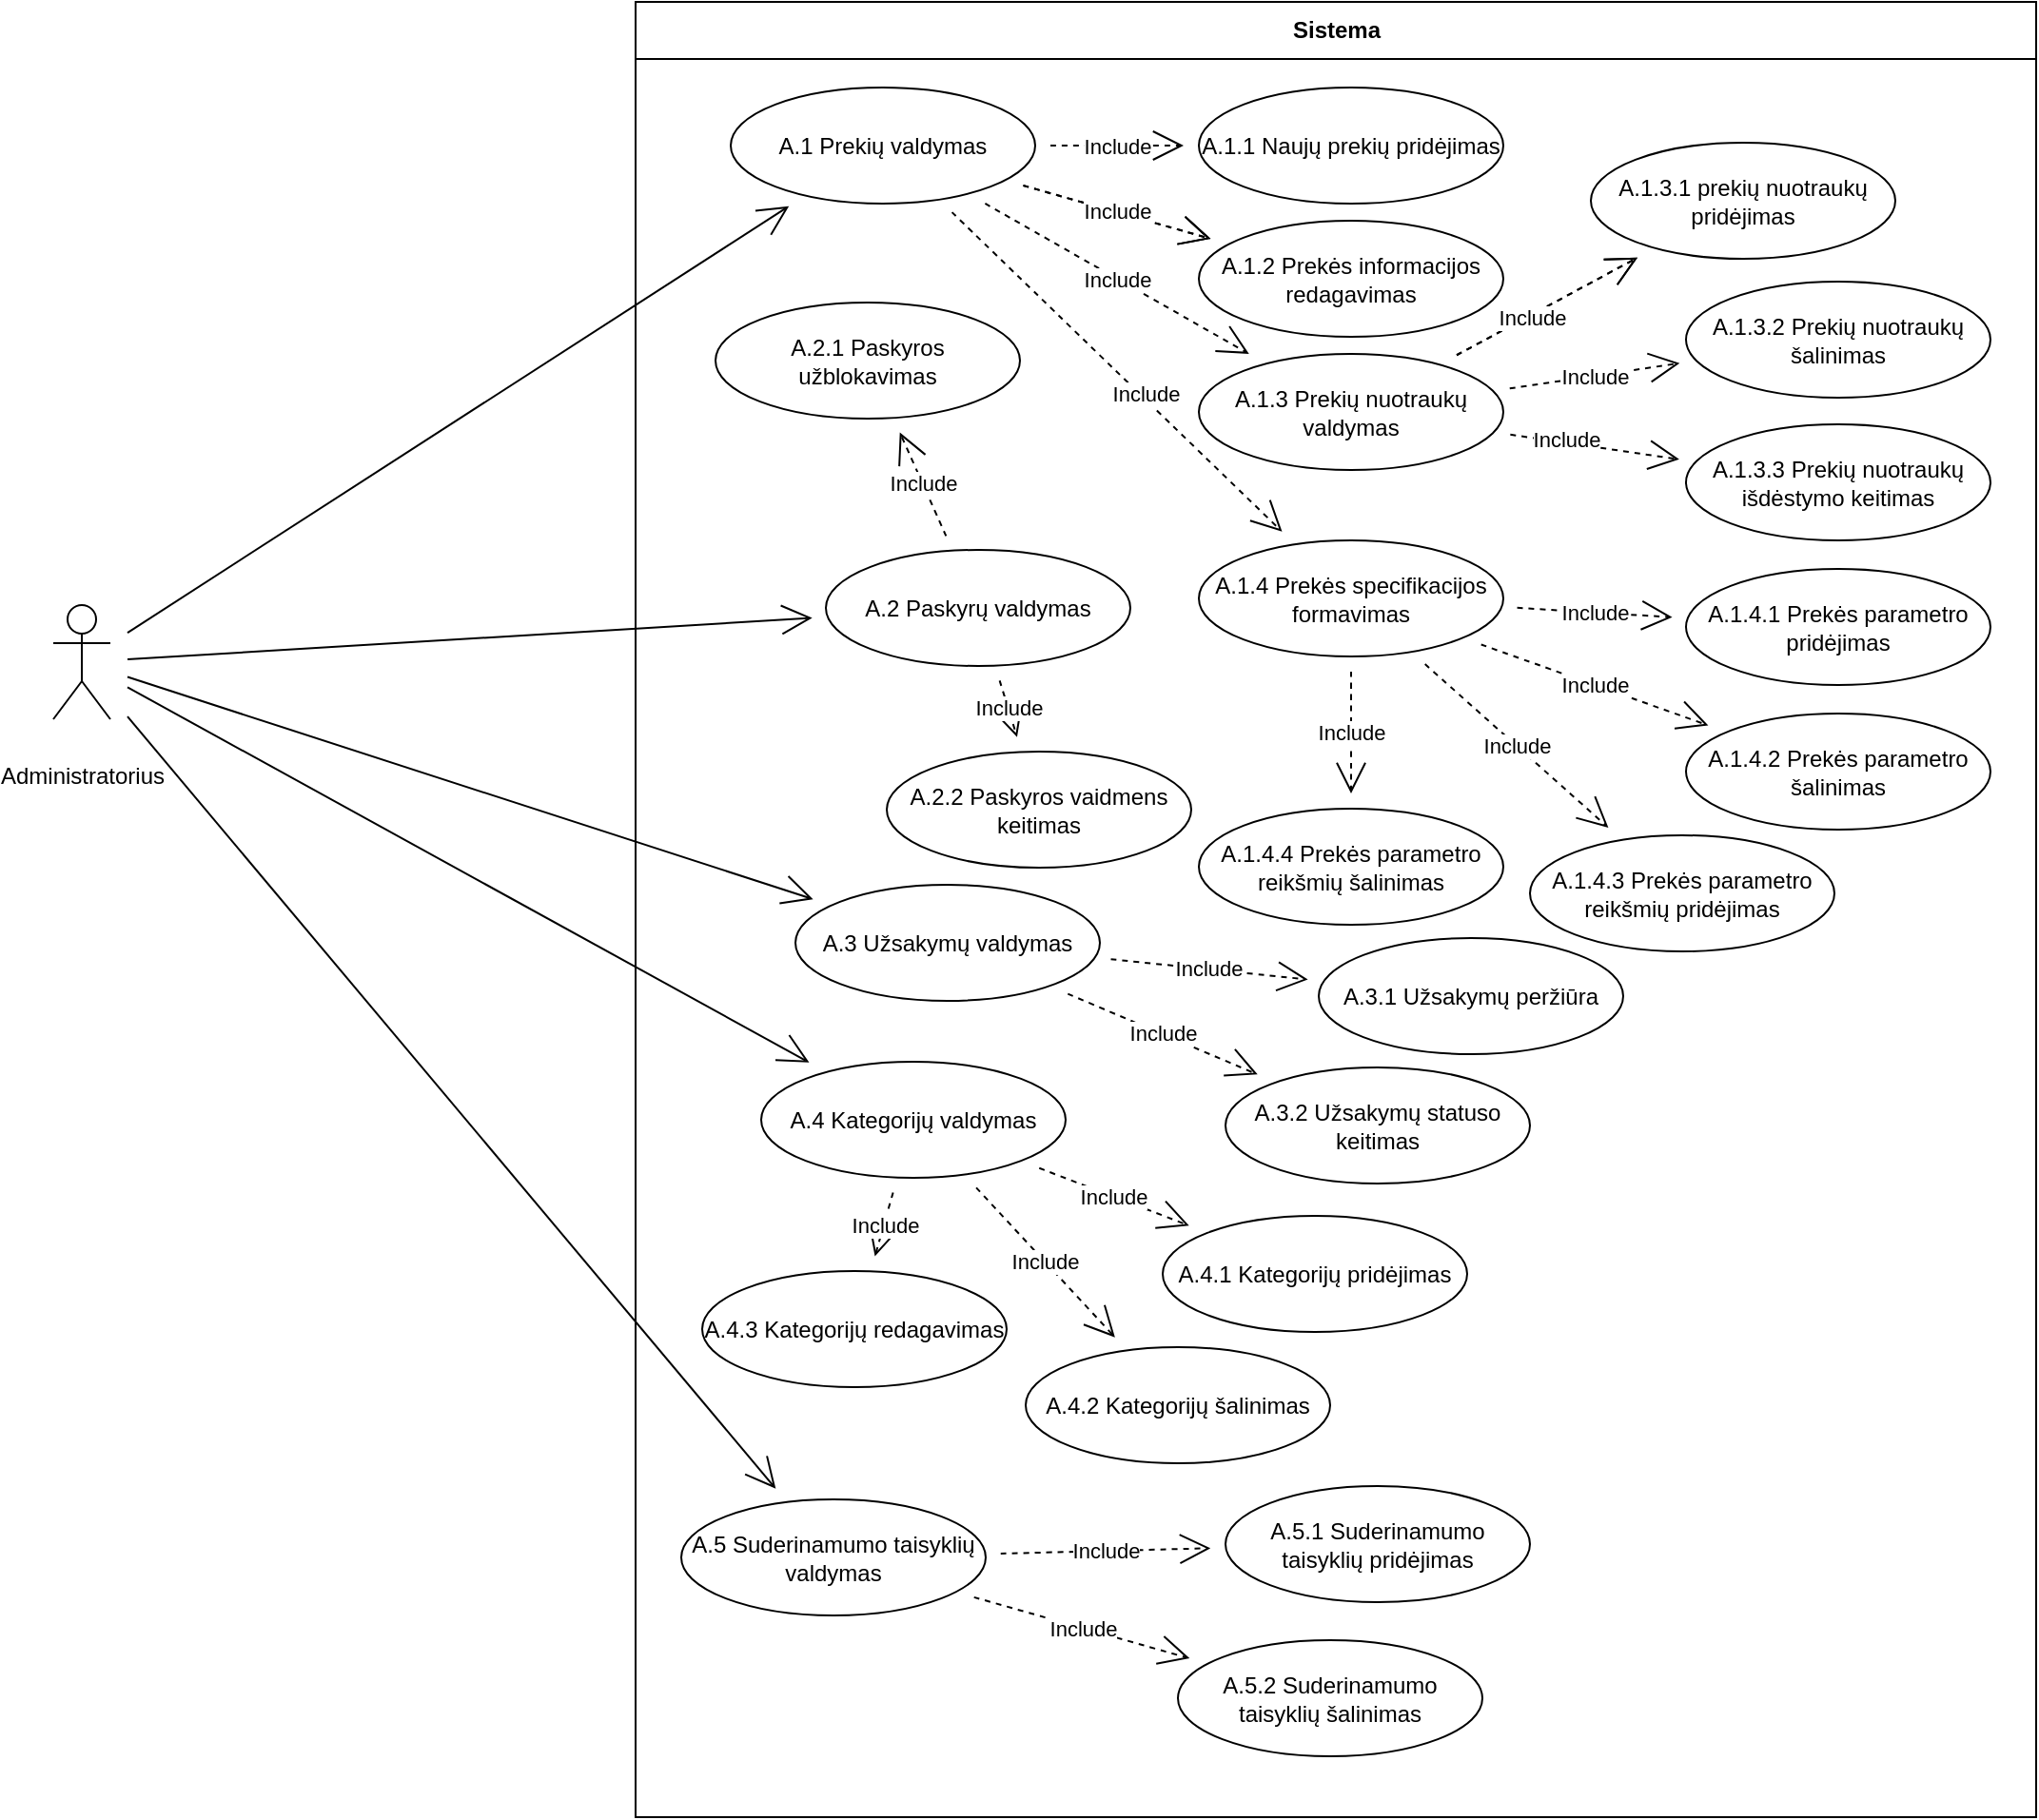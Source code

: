 <mxfile>
    <diagram id="DxKpvd3GSa204IADqyGO" name="Page-1">
        <mxGraphModel dx="1456" dy="1040" grid="0" gridSize="10" guides="1" tooltips="1" connect="1" arrows="1" fold="1" page="0" pageScale="1" pageWidth="850" pageHeight="1100" math="0" shadow="0">
            <root>
                <mxCell id="0"/>
                <mxCell id="1" parent="0"/>
                <mxCell id="8" style="edgeStyle=none;curved=1;rounded=0;orthogonalLoop=1;jettySize=auto;html=1;endArrow=open;startSize=14;endSize=14;sourcePerimeterSpacing=8;targetPerimeterSpacing=8;" parent="1" source="2" target="7" edge="1">
                    <mxGeometry relative="1" as="geometry"/>
                </mxCell>
                <mxCell id="14" style="edgeStyle=none;curved=1;rounded=0;orthogonalLoop=1;jettySize=auto;html=1;endArrow=open;startSize=14;endSize=14;sourcePerimeterSpacing=8;targetPerimeterSpacing=8;" parent="1" source="2" target="10" edge="1">
                    <mxGeometry relative="1" as="geometry"/>
                </mxCell>
                <mxCell id="15" style="edgeStyle=none;curved=1;rounded=0;orthogonalLoop=1;jettySize=auto;html=1;endArrow=open;startSize=14;endSize=14;sourcePerimeterSpacing=8;targetPerimeterSpacing=8;" parent="1" source="2" target="11" edge="1">
                    <mxGeometry relative="1" as="geometry"/>
                </mxCell>
                <mxCell id="16" style="edgeStyle=none;curved=1;rounded=0;orthogonalLoop=1;jettySize=auto;html=1;endArrow=open;startSize=14;endSize=14;sourcePerimeterSpacing=8;targetPerimeterSpacing=8;" parent="1" source="2" target="12" edge="1">
                    <mxGeometry relative="1" as="geometry"/>
                </mxCell>
                <mxCell id="17" style="edgeStyle=none;curved=1;rounded=0;orthogonalLoop=1;jettySize=auto;html=1;endArrow=open;startSize=14;endSize=14;sourcePerimeterSpacing=8;targetPerimeterSpacing=8;" parent="1" source="2" target="13" edge="1">
                    <mxGeometry relative="1" as="geometry"/>
                </mxCell>
                <mxCell id="2" value="Administratorius" style="shape=umlActor;html=1;verticalLabelPosition=bottom;verticalAlign=middle;align=center;strokeWidth=1;perimeterSpacing=1;" parent="1" vertex="1">
                    <mxGeometry x="115" y="562" width="30" height="60" as="geometry"/>
                </mxCell>
                <mxCell id="3" value="Sistema" style="swimlane;fontStyle=1;align=center;horizontal=1;startSize=30;collapsible=0;html=1;" parent="1" vertex="1">
                    <mxGeometry x="421" y="245" width="736" height="954" as="geometry"/>
                </mxCell>
                <mxCell id="47" value="Include" style="edgeStyle=none;curved=1;rounded=0;orthogonalLoop=1;jettySize=auto;html=1;dashed=1;endArrow=open;startSize=14;endSize=14;sourcePerimeterSpacing=8;targetPerimeterSpacing=8;" parent="3" source="7" target="46" edge="1">
                    <mxGeometry relative="1" as="geometry"/>
                </mxCell>
                <mxCell id="53" value="" style="edgeStyle=none;curved=1;rounded=0;orthogonalLoop=1;jettySize=auto;html=1;dashed=1;endArrow=open;startSize=14;endSize=14;sourcePerimeterSpacing=8;targetPerimeterSpacing=8;" parent="3" source="7" target="48" edge="1">
                    <mxGeometry relative="1" as="geometry"/>
                </mxCell>
                <mxCell id="55" value="Include" style="edgeStyle=none;curved=1;rounded=0;orthogonalLoop=1;jettySize=auto;html=1;dashed=1;endArrow=open;startSize=14;endSize=14;sourcePerimeterSpacing=8;targetPerimeterSpacing=8;" parent="3" source="7" target="54" edge="1">
                    <mxGeometry relative="1" as="geometry"/>
                </mxCell>
                <mxCell id="66" value="Include" style="edgeStyle=none;curved=1;rounded=0;orthogonalLoop=1;jettySize=auto;html=1;dashed=1;endArrow=open;startSize=14;endSize=14;sourcePerimeterSpacing=8;targetPerimeterSpacing=8;" parent="3" source="7" target="48" edge="1">
                    <mxGeometry relative="1" as="geometry"/>
                </mxCell>
                <mxCell id="70" style="edgeStyle=none;curved=1;rounded=0;orthogonalLoop=1;jettySize=auto;html=1;dashed=1;endArrow=open;startSize=14;endSize=14;sourcePerimeterSpacing=8;targetPerimeterSpacing=8;" parent="3" source="7" target="69" edge="1">
                    <mxGeometry relative="1" as="geometry"/>
                </mxCell>
                <mxCell id="72" value="Include" style="edgeLabel;html=1;align=center;verticalAlign=middle;resizable=0;points=[];" parent="70" vertex="1" connectable="0">
                    <mxGeometry x="0.155" y="2" relative="1" as="geometry">
                        <mxPoint as="offset"/>
                    </mxGeometry>
                </mxCell>
                <mxCell id="7" value="A.1 Prekių valdymas" style="ellipse;whiteSpace=wrap;html=1;" parent="3" vertex="1">
                    <mxGeometry x="50" y="45" width="160" height="61" as="geometry"/>
                </mxCell>
                <mxCell id="85" value="Include" style="edgeStyle=none;curved=1;rounded=0;orthogonalLoop=1;jettySize=auto;html=1;dashed=1;endArrow=open;startSize=14;endSize=14;sourcePerimeterSpacing=8;targetPerimeterSpacing=8;" parent="3" source="10" target="84" edge="1">
                    <mxGeometry relative="1" as="geometry"/>
                </mxCell>
                <mxCell id="88" value="Include" style="edgeStyle=none;curved=1;rounded=0;orthogonalLoop=1;jettySize=auto;html=1;dashed=1;endArrow=open;startSize=14;endSize=14;sourcePerimeterSpacing=8;targetPerimeterSpacing=8;" parent="3" source="10" target="87" edge="1">
                    <mxGeometry relative="1" as="geometry"/>
                </mxCell>
                <mxCell id="10" value="A.2 Paskyrų valdymas" style="ellipse;whiteSpace=wrap;html=1;" parent="3" vertex="1">
                    <mxGeometry x="100" y="288" width="160" height="61" as="geometry"/>
                </mxCell>
                <mxCell id="46" value="A.1.1 Naujų prekių pridėjimas" style="ellipse;whiteSpace=wrap;html=1;" parent="3" vertex="1">
                    <mxGeometry x="296" y="45" width="160" height="61" as="geometry"/>
                </mxCell>
                <mxCell id="48" value="A.1.2 Prekės informacijos redagavimas" style="ellipse;whiteSpace=wrap;html=1;" parent="3" vertex="1">
                    <mxGeometry x="296" y="115" width="160" height="61" as="geometry"/>
                </mxCell>
                <mxCell id="57" value="" style="edgeStyle=none;curved=1;rounded=0;orthogonalLoop=1;jettySize=auto;html=1;dashed=1;endArrow=open;startSize=14;endSize=14;sourcePerimeterSpacing=8;targetPerimeterSpacing=8;" parent="3" source="54" target="56" edge="1">
                    <mxGeometry relative="1" as="geometry"/>
                </mxCell>
                <mxCell id="58" value="" style="edgeStyle=none;curved=1;rounded=0;orthogonalLoop=1;jettySize=auto;html=1;dashed=1;endArrow=open;startSize=14;endSize=14;sourcePerimeterSpacing=8;targetPerimeterSpacing=8;" parent="3" source="54" target="56" edge="1">
                    <mxGeometry relative="1" as="geometry"/>
                </mxCell>
                <mxCell id="64" value="Include" style="edgeLabel;html=1;align=center;verticalAlign=middle;resizable=0;points=[];" parent="58" vertex="1" connectable="0">
                    <mxGeometry x="-0.193" y="-1" relative="1" as="geometry">
                        <mxPoint as="offset"/>
                    </mxGeometry>
                </mxCell>
                <mxCell id="60" value="Include" style="edgeStyle=none;curved=1;rounded=0;orthogonalLoop=1;jettySize=auto;html=1;dashed=1;endArrow=open;startSize=14;endSize=14;sourcePerimeterSpacing=8;targetPerimeterSpacing=8;" parent="3" source="54" target="59" edge="1">
                    <mxGeometry relative="1" as="geometry"/>
                </mxCell>
                <mxCell id="62" value="" style="edgeStyle=none;curved=1;rounded=0;orthogonalLoop=1;jettySize=auto;html=1;dashed=1;endArrow=open;startSize=14;endSize=14;sourcePerimeterSpacing=8;targetPerimeterSpacing=8;" parent="3" source="54" target="61" edge="1">
                    <mxGeometry relative="1" as="geometry"/>
                </mxCell>
                <mxCell id="63" value="Include" style="edgeLabel;html=1;align=center;verticalAlign=middle;resizable=0;points=[];" parent="62" vertex="1" connectable="0">
                    <mxGeometry x="-0.35" y="2" relative="1" as="geometry">
                        <mxPoint as="offset"/>
                    </mxGeometry>
                </mxCell>
                <mxCell id="54" value="A.1.3 Prekių nuotraukų valdymas" style="ellipse;whiteSpace=wrap;html=1;" parent="3" vertex="1">
                    <mxGeometry x="296" y="185" width="160" height="61" as="geometry"/>
                </mxCell>
                <mxCell id="56" value="A.1.3.1 prekių nuotraukų pridėjimas" style="ellipse;whiteSpace=wrap;html=1;" parent="3" vertex="1">
                    <mxGeometry x="502" y="74" width="160" height="61" as="geometry"/>
                </mxCell>
                <mxCell id="59" value="A.1.3.2 Prekių nuotraukų šalinimas" style="ellipse;whiteSpace=wrap;html=1;" parent="3" vertex="1">
                    <mxGeometry x="552" y="147" width="160" height="61" as="geometry"/>
                </mxCell>
                <mxCell id="61" value="A.1.3.3 Prekių nuotraukų išdėstymo keitimas" style="ellipse;whiteSpace=wrap;html=1;" parent="3" vertex="1">
                    <mxGeometry x="552" y="222" width="160" height="61" as="geometry"/>
                </mxCell>
                <mxCell id="75" value="Include" style="edgeStyle=none;curved=1;rounded=0;orthogonalLoop=1;jettySize=auto;html=1;dashed=1;endArrow=open;startSize=14;endSize=14;sourcePerimeterSpacing=8;targetPerimeterSpacing=8;" parent="3" source="69" target="74" edge="1">
                    <mxGeometry relative="1" as="geometry"/>
                </mxCell>
                <mxCell id="77" value="Include" style="edgeStyle=none;curved=1;rounded=0;orthogonalLoop=1;jettySize=auto;html=1;dashed=1;endArrow=open;startSize=14;endSize=14;sourcePerimeterSpacing=8;targetPerimeterSpacing=8;" parent="3" source="69" target="76" edge="1">
                    <mxGeometry relative="1" as="geometry"/>
                </mxCell>
                <mxCell id="79" value="Include" style="edgeStyle=none;curved=1;rounded=0;orthogonalLoop=1;jettySize=auto;html=1;dashed=1;endArrow=open;startSize=14;endSize=14;sourcePerimeterSpacing=8;targetPerimeterSpacing=8;" parent="3" source="69" target="78" edge="1">
                    <mxGeometry relative="1" as="geometry"/>
                </mxCell>
                <mxCell id="81" value="Include" style="edgeStyle=none;curved=1;rounded=0;orthogonalLoop=1;jettySize=auto;html=1;dashed=1;endArrow=open;startSize=14;endSize=14;sourcePerimeterSpacing=8;targetPerimeterSpacing=8;" parent="3" source="69" target="80" edge="1">
                    <mxGeometry relative="1" as="geometry"/>
                </mxCell>
                <mxCell id="69" value="A.1.4 Prekės specifikacijos formavimas" style="ellipse;whiteSpace=wrap;html=1;" parent="3" vertex="1">
                    <mxGeometry x="296" y="283" width="160" height="61" as="geometry"/>
                </mxCell>
                <mxCell id="74" value="A.1.4.1 Prekės parametro pridėjimas" style="ellipse;whiteSpace=wrap;html=1;" parent="3" vertex="1">
                    <mxGeometry x="552" y="298" width="160" height="61" as="geometry"/>
                </mxCell>
                <mxCell id="76" value="A.1.4.2 Prekės parametro šalinimas" style="ellipse;whiteSpace=wrap;html=1;" parent="3" vertex="1">
                    <mxGeometry x="552" y="374" width="160" height="61" as="geometry"/>
                </mxCell>
                <mxCell id="78" value="A.1.4.3 Prekės parametro reikšmių pridėjimas" style="ellipse;whiteSpace=wrap;html=1;" parent="3" vertex="1">
                    <mxGeometry x="470" y="438" width="160" height="61" as="geometry"/>
                </mxCell>
                <mxCell id="80" value="A.1.4.4 Prekės parametro reikšmių šalinimas" style="ellipse;whiteSpace=wrap;html=1;" parent="3" vertex="1">
                    <mxGeometry x="296" y="424" width="160" height="61" as="geometry"/>
                </mxCell>
                <mxCell id="84" value="A.2.1 Paskyros &lt;br&gt;užblokavimas" style="ellipse;whiteSpace=wrap;html=1;" parent="3" vertex="1">
                    <mxGeometry x="42" y="158" width="160" height="61" as="geometry"/>
                </mxCell>
                <mxCell id="87" value="A.2.2 Paskyros vaidmens keitimas" style="ellipse;whiteSpace=wrap;html=1;" parent="3" vertex="1">
                    <mxGeometry x="132" y="394" width="160" height="61" as="geometry"/>
                </mxCell>
                <mxCell id="90" value="Include" style="edgeStyle=none;curved=1;rounded=0;orthogonalLoop=1;jettySize=auto;html=1;dashed=1;endArrow=open;startSize=14;endSize=14;sourcePerimeterSpacing=8;targetPerimeterSpacing=8;" parent="3" source="11" target="89" edge="1">
                    <mxGeometry relative="1" as="geometry"/>
                </mxCell>
                <mxCell id="93" value="Include" style="edgeStyle=none;curved=1;rounded=0;orthogonalLoop=1;jettySize=auto;html=1;dashed=1;endArrow=open;startSize=14;endSize=14;sourcePerimeterSpacing=8;targetPerimeterSpacing=8;" parent="3" source="11" target="92" edge="1">
                    <mxGeometry relative="1" as="geometry"/>
                </mxCell>
                <mxCell id="11" value="A.3 Užsakymų valdymas" style="ellipse;whiteSpace=wrap;html=1;" parent="3" vertex="1">
                    <mxGeometry x="84" y="464" width="160" height="61" as="geometry"/>
                </mxCell>
                <mxCell id="89" value="A.3.1 Užsakymų peržiūra" style="ellipse;whiteSpace=wrap;html=1;" parent="3" vertex="1">
                    <mxGeometry x="359" y="492" width="160" height="61" as="geometry"/>
                </mxCell>
                <mxCell id="92" value="A.3.2 Užsakymų statuso keitimas" style="ellipse;whiteSpace=wrap;html=1;" parent="3" vertex="1">
                    <mxGeometry x="310" y="560" width="160" height="61" as="geometry"/>
                </mxCell>
                <mxCell id="95" value="Include" style="edgeStyle=none;curved=1;rounded=0;orthogonalLoop=1;jettySize=auto;html=1;dashed=1;endArrow=open;startSize=14;endSize=14;sourcePerimeterSpacing=8;targetPerimeterSpacing=8;" parent="3" source="12" target="94" edge="1">
                    <mxGeometry relative="1" as="geometry"/>
                </mxCell>
                <mxCell id="98" value="Include" style="edgeStyle=none;curved=1;rounded=0;orthogonalLoop=1;jettySize=auto;html=1;dashed=1;endArrow=open;startSize=14;endSize=14;sourcePerimeterSpacing=8;targetPerimeterSpacing=8;" parent="3" source="12" target="97" edge="1">
                    <mxGeometry relative="1" as="geometry"/>
                </mxCell>
                <mxCell id="100" value="Include" style="edgeStyle=none;curved=1;rounded=0;orthogonalLoop=1;jettySize=auto;html=1;dashed=1;endArrow=open;startSize=14;endSize=14;sourcePerimeterSpacing=8;targetPerimeterSpacing=8;" parent="3" source="12" target="99" edge="1">
                    <mxGeometry relative="1" as="geometry"/>
                </mxCell>
                <mxCell id="12" value="A.4 Kategorijų valdymas" style="ellipse;whiteSpace=wrap;html=1;" parent="3" vertex="1">
                    <mxGeometry x="66" y="557" width="160" height="61" as="geometry"/>
                </mxCell>
                <mxCell id="94" value="A.4.1 Kategorijų pridėjimas" style="ellipse;whiteSpace=wrap;html=1;" parent="3" vertex="1">
                    <mxGeometry x="277" y="638" width="160" height="61" as="geometry"/>
                </mxCell>
                <mxCell id="97" value="A.4.2 Kategorijų šalinimas" style="ellipse;whiteSpace=wrap;html=1;" parent="3" vertex="1">
                    <mxGeometry x="205" y="707" width="160" height="61" as="geometry"/>
                </mxCell>
                <mxCell id="99" value="A.4.3 Kategorijų redagavimas" style="ellipse;whiteSpace=wrap;html=1;" parent="3" vertex="1">
                    <mxGeometry x="35" y="667" width="160" height="61" as="geometry"/>
                </mxCell>
                <mxCell id="102" value="Include" style="edgeStyle=none;curved=1;rounded=0;orthogonalLoop=1;jettySize=auto;html=1;dashed=1;endArrow=open;startSize=14;endSize=14;sourcePerimeterSpacing=8;targetPerimeterSpacing=8;" parent="3" source="13" target="101" edge="1">
                    <mxGeometry relative="1" as="geometry"/>
                </mxCell>
                <mxCell id="104" value="Include" style="edgeStyle=none;curved=1;rounded=0;orthogonalLoop=1;jettySize=auto;html=1;dashed=1;endArrow=open;startSize=14;endSize=14;sourcePerimeterSpacing=8;targetPerimeterSpacing=8;" parent="3" source="13" target="103" edge="1">
                    <mxGeometry relative="1" as="geometry"/>
                </mxCell>
                <mxCell id="13" value="A.5 Suderinamumo taisyklių valdymas" style="ellipse;whiteSpace=wrap;html=1;" parent="3" vertex="1">
                    <mxGeometry x="24" y="787" width="160" height="61" as="geometry"/>
                </mxCell>
                <mxCell id="101" value="A.5.1 Suderinamumo taisyklių pridėjimas" style="ellipse;whiteSpace=wrap;html=1;" parent="3" vertex="1">
                    <mxGeometry x="310" y="780" width="160" height="61" as="geometry"/>
                </mxCell>
                <mxCell id="103" value="A.5.2 Suderinamumo taisyklių šalinimas" style="ellipse;whiteSpace=wrap;html=1;" parent="3" vertex="1">
                    <mxGeometry x="285" y="861" width="160" height="61" as="geometry"/>
                </mxCell>
            </root>
        </mxGraphModel>
    </diagram>
</mxfile>